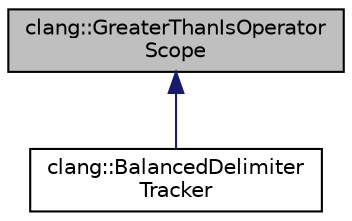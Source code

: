 digraph "clang::GreaterThanIsOperatorScope"
{
 // LATEX_PDF_SIZE
  bgcolor="transparent";
  edge [fontname="Helvetica",fontsize="10",labelfontname="Helvetica",labelfontsize="10"];
  node [fontname="Helvetica",fontsize="10",shape=record];
  Node1 [label="clang::GreaterThanIsOperator\lScope",height=0.2,width=0.4,color="black", fillcolor="grey75", style="filled", fontcolor="black",tooltip="RAII object that makes '>' behave either as an operator or as the closing angle bracket for a templat..."];
  Node1 -> Node2 [dir="back",color="midnightblue",fontsize="10",style="solid",fontname="Helvetica"];
  Node2 [label="clang::BalancedDelimiter\lTracker",height=0.2,width=0.4,color="black",URL="$classclang_1_1BalancedDelimiterTracker.html",tooltip="RAII class that helps handle the parsing of an open/close delimiter pair, such as braces { ...."];
}
